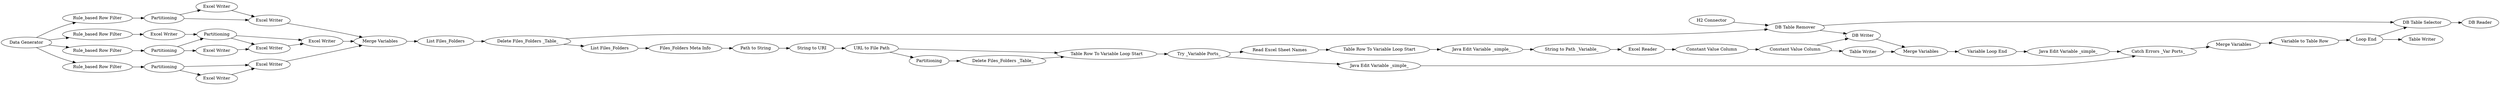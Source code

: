 digraph {
	"7487571773479810828_132" [label="Merge Variables"]
	"-8880669430716904344_238" [label="Java Edit Variable _simple_"]
	"-8880669430716904344_223" [label="Table Writer"]
	"-8880669430716904344_237" [label="Java Edit Variable _simple_"]
	"7487571773479810828_10" [label="Excel Writer"]
	"7487571773479810828_13" [label="Excel Writer"]
	"7487571773479810828_14" [label="Excel Writer"]
	"-8880669430716904344_226" [label="Variable Loop End"]
	"-8880669430716904344_217" [label="Delete Files_Folders _Table_"]
	"-8880669430716904344_162" [label="URL to File Path"]
	"7487571773479810828_126" [label=Partitioning]
	"7487571773479810828_1" [label="Data Generator"]
	"-8880669430716904344_170" [label="List Files_Folders"]
	"-8880669430716904344_230" [label="H2 Connector"]
	"7487571773479810828_6" [label="Rule_based Row Filter"]
	"7487571773479810828_4" [label="Rule_based Row Filter"]
	"-8880669430716904344_214" [label=Partitioning]
	"-8880669430716904344_216" [label="List Files_Folders"]
	"-8880669430716904344_213" [label="Delete Files_Folders _Table_"]
	"7487571773479810828_11" [label="Excel Writer"]
	"-8880669430716904344_236" [label="Loop End"]
	"-8880669430716904344_179" [label="Files_Folders Meta Info"]
	"-8880669430716904344_219" [label="Table Row To Variable Loop Start"]
	"7487571773479810828_3" [label="Rule_based Row Filter"]
	"7487571773479810828_129" [label=Partitioning]
	"-8880669430716904344_82" [label="Try _Variable Ports_"]
	"-8880669430716904344_199" [label="Excel Reader"]
	"7487571773479810828_9" [label="Rule_based Row Filter"]
	"-8880669430716904344_228" [label="Variable to Table Row"]
	"-8880669430716904344_231" [label="DB Table Remover"]
	"7487571773479810828_12" [label="Excel Writer"]
	"7487571773479810828_127" [label="Excel Writer"]
	"-8880669430716904344_220" [label="Catch Errors _Var Ports_"]
	"-8880669430716904344_233" [label="Merge Variables"]
	"-8880669430716904344_234" [label="DB Table Selector"]
	"-8880669430716904344_133" [label="String to URI"]
	"-8880669430716904344_239" [label="Table Writer"]
	"7487571773479810828_131" [label="Excel Writer"]
	"-8880669430716904344_224" [label="Java Edit Variable _simple_"]
	"-8880669430716904344_225" [label="String to Path _Variable_"]
	"7487571773479810828_125" [label=Partitioning]
	"7487571773479810828_130" [label="Excel Writer"]
	"-8880669430716904344_235" [label="DB Reader"]
	"-8880669430716904344_206" [label="Constant Value Column"]
	"-8880669430716904344_203" [label="Read Excel Sheet Names"]
	"-8880669430716904344_200" [label="Constant Value Column"]
	"7487571773479810828_128" [label=Partitioning]
	"-8880669430716904344_232" [label="DB Writer"]
	"-8880669430716904344_185" [label="Path to String"]
	"-8880669430716904344_221" [label="Merge Variables"]
	"-8880669430716904344_218" [label="Table Row To Variable Loop Start"]
	"7487571773479810828_125" -> "7487571773479810828_13"
	"-8880669430716904344_216" -> "-8880669430716904344_217"
	"-8880669430716904344_234" -> "-8880669430716904344_235"
	"7487571773479810828_11" -> "7487571773479810828_129"
	"7487571773479810828_127" -> "7487571773479810828_132"
	"7487571773479810828_6" -> "7487571773479810828_11"
	"-8880669430716904344_237" -> "-8880669430716904344_220"
	"7487571773479810828_13" -> "7487571773479810828_14"
	"-8880669430716904344_214" -> "-8880669430716904344_213"
	"-8880669430716904344_162" -> "-8880669430716904344_218"
	"-8880669430716904344_170" -> "-8880669430716904344_179"
	"-8880669430716904344_225" -> "-8880669430716904344_199"
	"-8880669430716904344_213" -> "-8880669430716904344_218"
	"-8880669430716904344_218" -> "-8880669430716904344_82"
	"-8880669430716904344_206" -> "-8880669430716904344_232"
	"-8880669430716904344_224" -> "-8880669430716904344_225"
	"-8880669430716904344_221" -> "-8880669430716904344_228"
	"7487571773479810828_128" -> "7487571773479810828_129"
	"7487571773479810828_14" -> "7487571773479810828_132"
	"-8880669430716904344_231" -> "-8880669430716904344_232"
	"-8880669430716904344_219" -> "-8880669430716904344_224"
	"7487571773479810828_10" -> "7487571773479810828_130"
	"7487571773479810828_128" -> "7487571773479810828_10"
	"7487571773479810828_126" -> "7487571773479810828_12"
	"7487571773479810828_4" -> "7487571773479810828_126"
	"-8880669430716904344_133" -> "-8880669430716904344_162"
	"7487571773479810828_3" -> "7487571773479810828_125"
	"7487571773479810828_1" -> "7487571773479810828_4"
	"7487571773479810828_126" -> "7487571773479810828_127"
	"-8880669430716904344_203" -> "-8880669430716904344_219"
	"-8880669430716904344_82" -> "-8880669430716904344_203"
	"-8880669430716904344_185" -> "-8880669430716904344_133"
	"7487571773479810828_129" -> "7487571773479810828_131"
	"-8880669430716904344_217" -> "-8880669430716904344_231"
	"-8880669430716904344_82" -> "-8880669430716904344_238"
	"7487571773479810828_12" -> "7487571773479810828_127"
	"-8880669430716904344_200" -> "-8880669430716904344_206"
	"7487571773479810828_1" -> "7487571773479810828_9"
	"7487571773479810828_1" -> "7487571773479810828_3"
	"-8880669430716904344_220" -> "-8880669430716904344_221"
	"-8880669430716904344_179" -> "-8880669430716904344_185"
	"-8880669430716904344_162" -> "-8880669430716904344_214"
	"7487571773479810828_129" -> "7487571773479810828_130"
	"-8880669430716904344_232" -> "-8880669430716904344_233"
	"7487571773479810828_9" -> "7487571773479810828_128"
	"-8880669430716904344_236" -> "-8880669430716904344_239"
	"-8880669430716904344_228" -> "-8880669430716904344_236"
	"7487571773479810828_1" -> "7487571773479810828_6"
	"-8880669430716904344_217" -> "-8880669430716904344_170"
	"-8880669430716904344_238" -> "-8880669430716904344_220"
	"7487571773479810828_130" -> "7487571773479810828_131"
	"-8880669430716904344_199" -> "-8880669430716904344_200"
	"-8880669430716904344_231" -> "-8880669430716904344_234"
	"-8880669430716904344_206" -> "-8880669430716904344_223"
	"7487571773479810828_131" -> "7487571773479810828_132"
	"7487571773479810828_125" -> "7487571773479810828_14"
	"-8880669430716904344_226" -> "-8880669430716904344_237"
	"-8880669430716904344_223" -> "-8880669430716904344_233"
	"-8880669430716904344_236" -> "-8880669430716904344_234"
	"-8880669430716904344_233" -> "-8880669430716904344_226"
	"7487571773479810828_132" -> "-8880669430716904344_216"
	"-8880669430716904344_230" -> "-8880669430716904344_231"
	rankdir=LR
}
